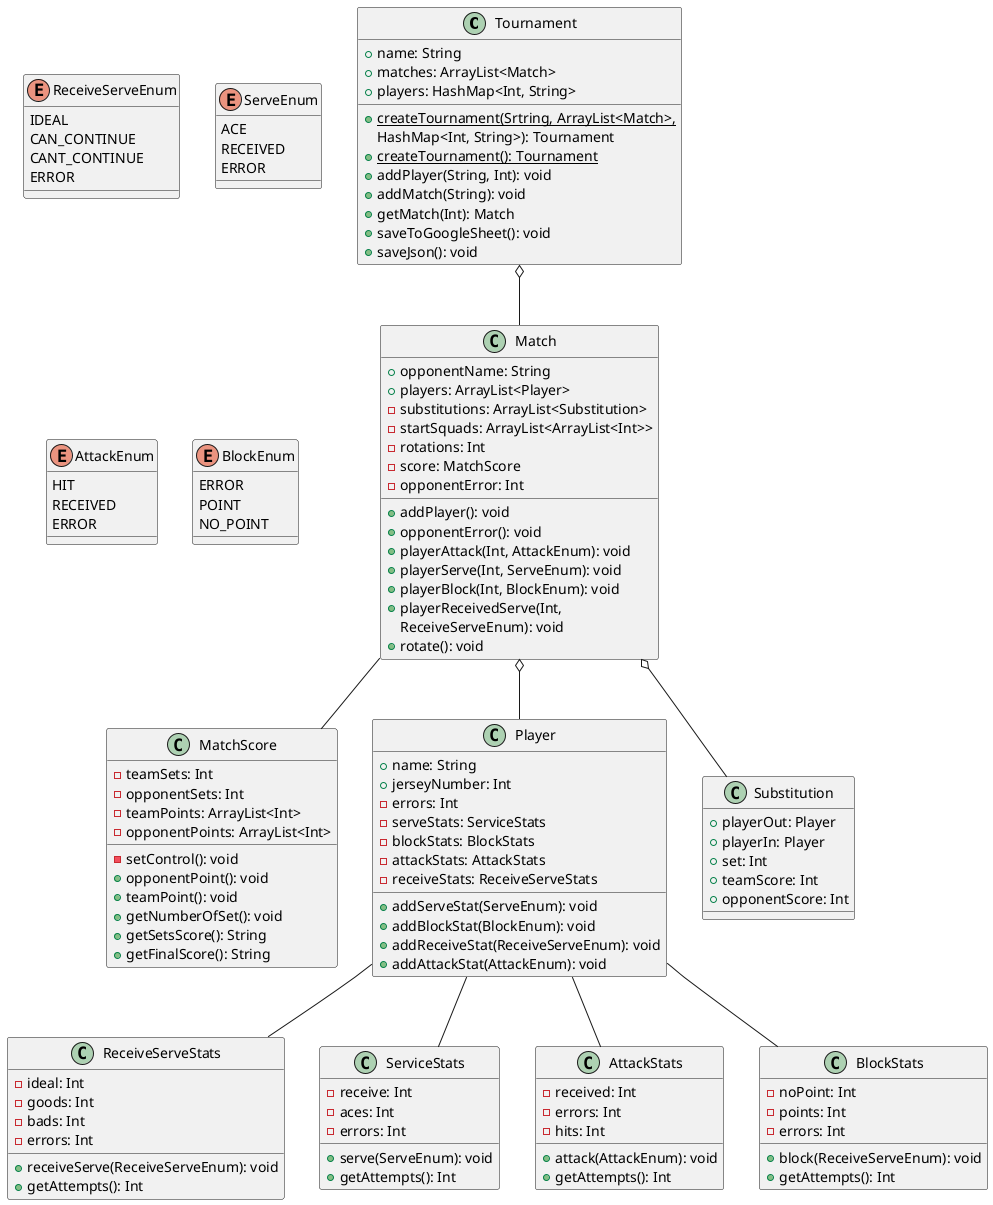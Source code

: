 @startuml
class Tournament{
    + name: String
    + matches: ArrayList<Match>
    + players: HashMap<Int, String>
    + {static} createTournament(Srtring, ArrayList<Match>,
    HashMap<Int, String>): Tournament
    + {static} createTournament(): Tournament
    + addPlayer(String, Int): void
    + addMatch(String): void
    + getMatch(Int): Match
    + saveToGoogleSheet(): void
    + saveJson(): void
}

class Match{
    + opponentName: String
    + players: ArrayList<Player>
    - substitutions: ArrayList<Substitution>
    - startSquads: ArrayList<ArrayList<Int>>
    - rotations: Int
    - score: MatchScore
    - opponentError: Int
    + addPlayer(): void
    + opponentError(): void
    + playerAttack(Int, AttackEnum): void
    + playerServe(Int, ServeEnum): void
    + playerBlock(Int, BlockEnum): void
    + playerReceivedServe(Int,
        ReceiveServeEnum): void
    + rotate(): void
}

class MatchScore{
    - teamSets: Int
    - opponentSets: Int
    - teamPoints: ArrayList<Int>
    - opponentPoints: ArrayList<Int>
    - setControl(): void
    + opponentPoint(): void
    + teamPoint(): void
    + getNumberOfSet(): void
    + getSetsScore(): String
    + getFinalScore(): String
}

class Player{
    + name: String
    + jerseyNumber: Int
    - errors: Int
    - serveStats: ServiceStats
    - blockStats: BlockStats
    - attackStats: AttackStats
    - receiveStats: ReceiveServeStats
    + addServeStat(ServeEnum): void
    + addBlockStat(BlockEnum): void
    + addReceiveStat(ReceiveServeEnum): void
    + addAttackStat(AttackEnum): void
}

class ReceiveServeStats{
    - ideal: Int
    - goods: Int
    - bads: Int
    - errors: Int
    + receiveServe(ReceiveServeEnum): void
    + getAttempts(): Int
}
class ServiceStats{
    - receive: Int
    - aces: Int
    - errors: Int
    + serve(ServeEnum): void
    + getAttempts(): Int
}
class AttackStats{
    - received: Int
    - errors: Int
    - hits: Int
    + attack(AttackEnum): void
    + getAttempts(): Int
}
class BlockStats{
    - noPoint: Int
    - points: Int
    - errors: Int
    + block(ReceiveServeEnum): void
    + getAttempts(): Int
}

class Substitution{
    + playerOut: Player
    + playerIn: Player
    + set: Int
    + teamScore: Int
    + opponentScore: Int
}

enum ReceiveServeEnum{
    IDEAL
    CAN_CONTINUE
    CANT_CONTINUE
    ERROR
}

enum ServeEnum{
    ACE
    RECEIVED
    ERROR
}

enum AttackEnum{
    HIT
    RECEIVED
    ERROR
}

enum BlockEnum{
    ERROR
    POINT
    NO_POINT
}

Player -- ReceiveServeStats
Player -- AttackStats
Player -- BlockStats
Player -- ServiceStats

Tournament o-- Match
Match o-- Player

Match -- MatchScore
Match o-- Substitution


@enduml